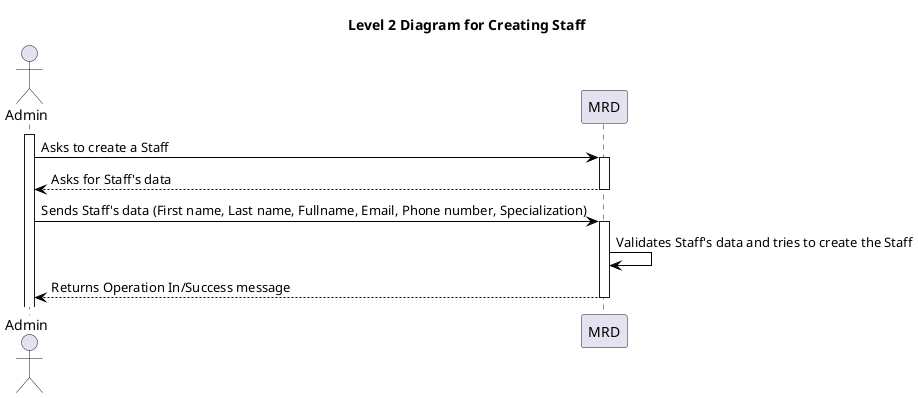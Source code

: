 @startuml level_2

title Level 2 Diagram for Creating Staff

hide empty members
'skinparam Linetype ortho

skinparam class {
    BackgroundColor<<valueObject>> #D6EAF8
    BackgroundColor<<root>> #FDEBD0
    BackgroundColor<<service>> #D1F2EB
    BackgroundColor #FEF9E7
    ArrowColor Black
}

skinparam package {
    BackgroundColor #EBF5FB
}

actor Admin as A
participant "MRD" as BO

activate A
A -> BO: Asks to create a Staff
activate BO
BO --> A: Asks for Staff's data
deactivate BO
A -> BO: Sends Staff's data (First name, Last name, Fullname, Email, Phone number, Specialization)
activate BO
BO -> BO: Validates Staff's data and tries to create the Staff
BO --> A: Returns Operation In/Success message
deactivate BO

@enduml